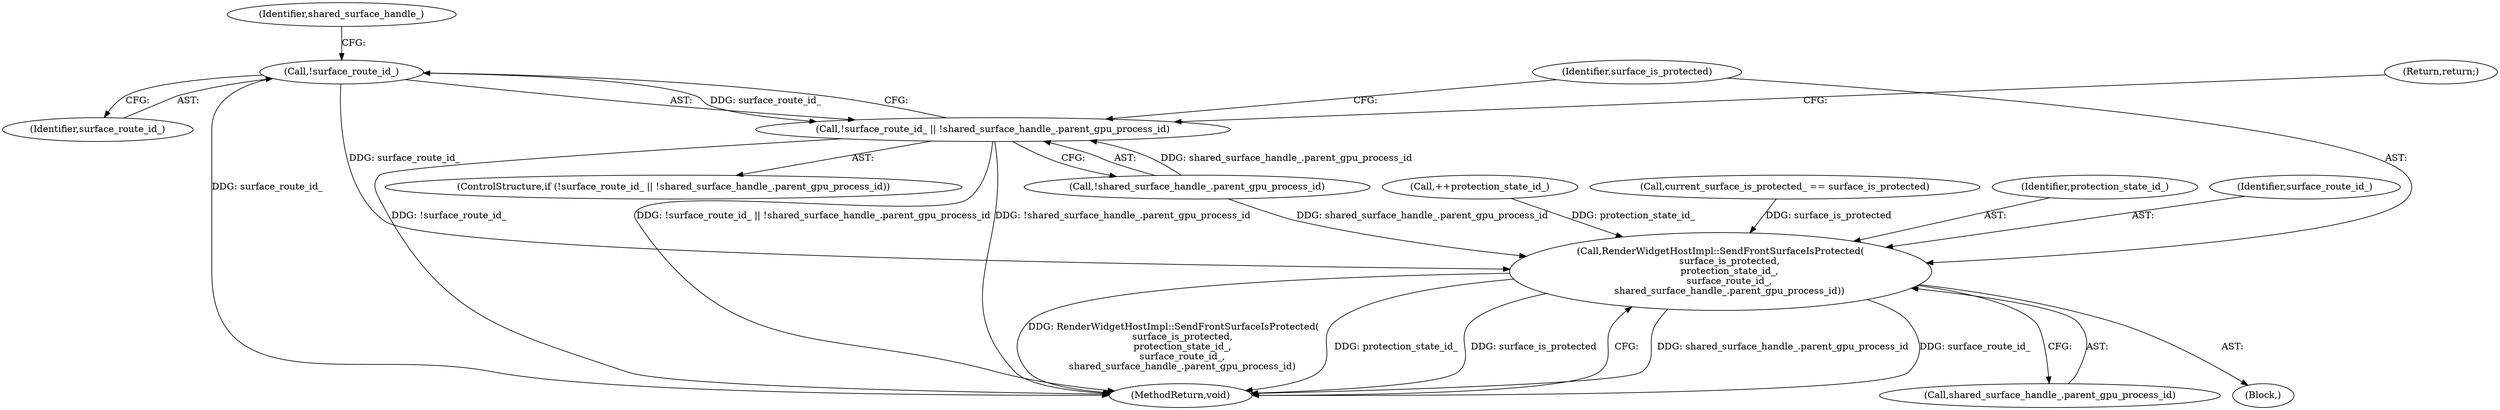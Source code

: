 digraph "1_Chrome_18d67244984a574ba2dd8779faabc0e3e34f4b76_23@del" {
"1000129" [label="(Call,!surface_route_id_)"];
"1000128" [label="(Call,!surface_route_id_ || !shared_surface_handle_.parent_gpu_process_id)"];
"1000136" [label="(Call,RenderWidgetHostImpl::SendFrontSurfaceIsProtected(\n      surface_is_protected,\n      protection_state_id_,\n      surface_route_id_,\n      shared_surface_handle_.parent_gpu_process_id))"];
"1000131" [label="(Call,!shared_surface_handle_.parent_gpu_process_id)"];
"1000137" [label="(Identifier,surface_is_protected)"];
"1000143" [label="(MethodReturn,void)"];
"1000136" [label="(Call,RenderWidgetHostImpl::SendFrontSurfaceIsProtected(\n      surface_is_protected,\n      protection_state_id_,\n      surface_route_id_,\n      shared_surface_handle_.parent_gpu_process_id))"];
"1000127" [label="(ControlStructure,if (!surface_route_id_ || !shared_surface_handle_.parent_gpu_process_id))"];
"1000125" [label="(Call,++protection_state_id_)"];
"1000118" [label="(Call,current_surface_is_protected_ == surface_is_protected)"];
"1000140" [label="(Call,shared_surface_handle_.parent_gpu_process_id)"];
"1000135" [label="(Return,return;)"];
"1000128" [label="(Call,!surface_route_id_ || !shared_surface_handle_.parent_gpu_process_id)"];
"1000138" [label="(Identifier,protection_state_id_)"];
"1000133" [label="(Identifier,shared_surface_handle_)"];
"1000130" [label="(Identifier,surface_route_id_)"];
"1000139" [label="(Identifier,surface_route_id_)"];
"1000101" [label="(Block,)"];
"1000129" [label="(Call,!surface_route_id_)"];
"1000129" -> "1000128"  [label="AST: "];
"1000129" -> "1000130"  [label="CFG: "];
"1000130" -> "1000129"  [label="AST: "];
"1000133" -> "1000129"  [label="CFG: "];
"1000128" -> "1000129"  [label="CFG: "];
"1000129" -> "1000143"  [label="DDG: surface_route_id_"];
"1000129" -> "1000128"  [label="DDG: surface_route_id_"];
"1000129" -> "1000136"  [label="DDG: surface_route_id_"];
"1000128" -> "1000127"  [label="AST: "];
"1000128" -> "1000131"  [label="CFG: "];
"1000131" -> "1000128"  [label="AST: "];
"1000135" -> "1000128"  [label="CFG: "];
"1000137" -> "1000128"  [label="CFG: "];
"1000128" -> "1000143"  [label="DDG: !surface_route_id_"];
"1000128" -> "1000143"  [label="DDG: !surface_route_id_ || !shared_surface_handle_.parent_gpu_process_id"];
"1000128" -> "1000143"  [label="DDG: !shared_surface_handle_.parent_gpu_process_id"];
"1000131" -> "1000128"  [label="DDG: shared_surface_handle_.parent_gpu_process_id"];
"1000136" -> "1000101"  [label="AST: "];
"1000136" -> "1000140"  [label="CFG: "];
"1000137" -> "1000136"  [label="AST: "];
"1000138" -> "1000136"  [label="AST: "];
"1000139" -> "1000136"  [label="AST: "];
"1000140" -> "1000136"  [label="AST: "];
"1000143" -> "1000136"  [label="CFG: "];
"1000136" -> "1000143"  [label="DDG: shared_surface_handle_.parent_gpu_process_id"];
"1000136" -> "1000143"  [label="DDG: surface_route_id_"];
"1000136" -> "1000143"  [label="DDG: RenderWidgetHostImpl::SendFrontSurfaceIsProtected(\n      surface_is_protected,\n      protection_state_id_,\n      surface_route_id_,\n      shared_surface_handle_.parent_gpu_process_id)"];
"1000136" -> "1000143"  [label="DDG: protection_state_id_"];
"1000136" -> "1000143"  [label="DDG: surface_is_protected"];
"1000118" -> "1000136"  [label="DDG: surface_is_protected"];
"1000125" -> "1000136"  [label="DDG: protection_state_id_"];
"1000131" -> "1000136"  [label="DDG: shared_surface_handle_.parent_gpu_process_id"];
}

